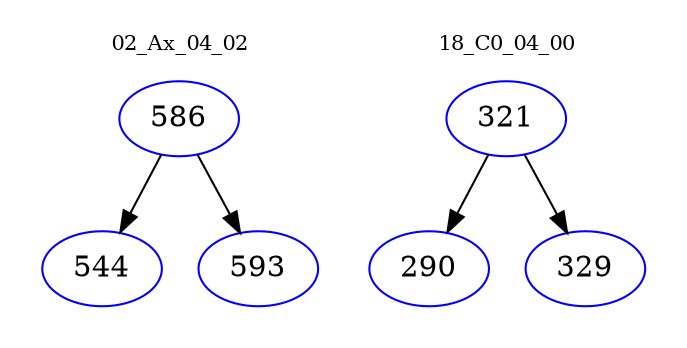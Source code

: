 digraph{
subgraph cluster_0 {
color = white
label = "02_Ax_04_02";
fontsize=10;
T0_586 [label="586", color="blue"]
T0_586 -> T0_544 [color="black"]
T0_544 [label="544", color="blue"]
T0_586 -> T0_593 [color="black"]
T0_593 [label="593", color="blue"]
}
subgraph cluster_1 {
color = white
label = "18_C0_04_00";
fontsize=10;
T1_321 [label="321", color="blue"]
T1_321 -> T1_290 [color="black"]
T1_290 [label="290", color="blue"]
T1_321 -> T1_329 [color="black"]
T1_329 [label="329", color="blue"]
}
}
